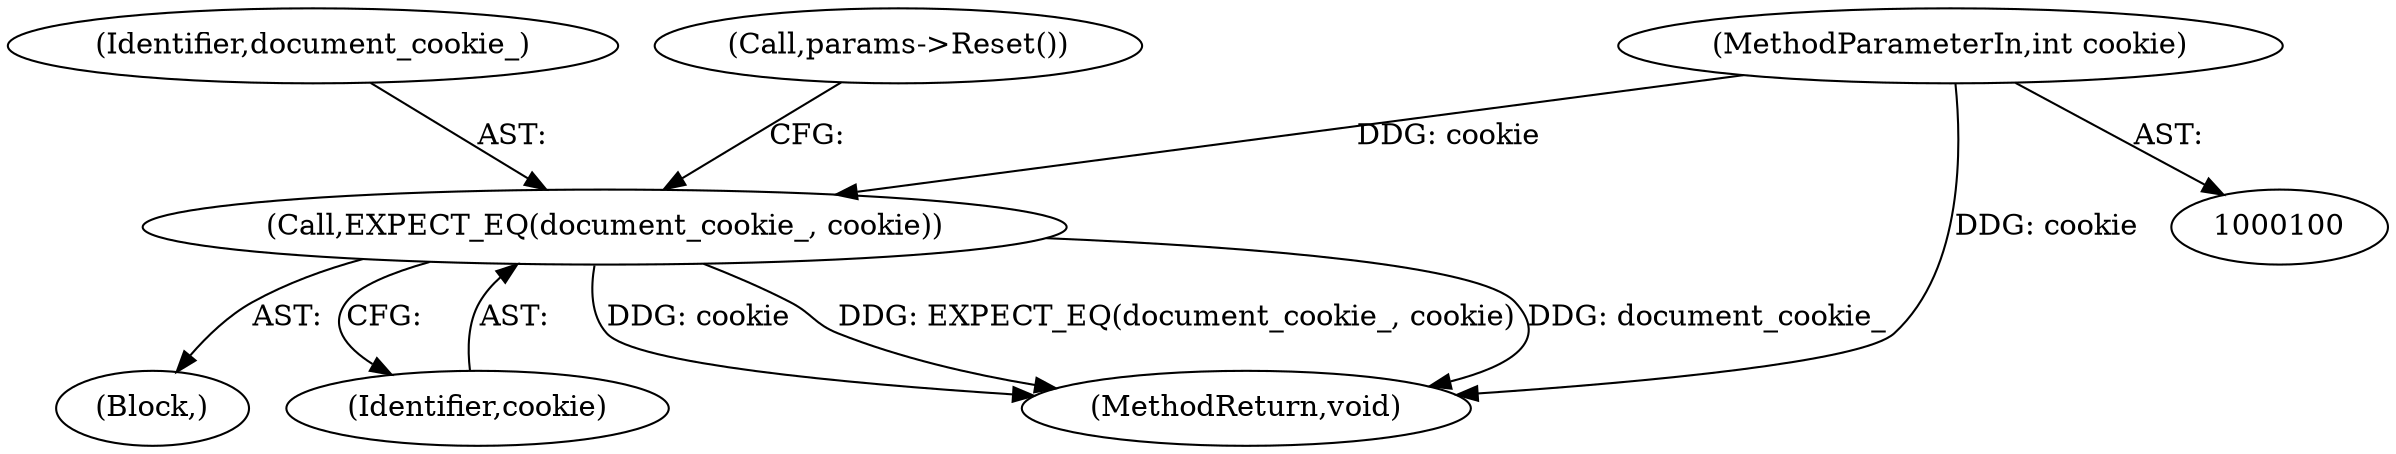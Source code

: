 digraph "1_Chrome_c7a90019bf7054145b11d2577b851cf2779d3d79_2@del" {
"1000105" [label="(Call,EXPECT_EQ(document_cookie_, cookie))"];
"1000101" [label="(MethodParameterIn,int cookie)"];
"1000104" [label="(Block,)"];
"1000107" [label="(Identifier,cookie)"];
"1000106" [label="(Identifier,document_cookie_)"];
"1000101" [label="(MethodParameterIn,int cookie)"];
"1000122" [label="(MethodReturn,void)"];
"1000105" [label="(Call,EXPECT_EQ(document_cookie_, cookie))"];
"1000108" [label="(Call,params->Reset())"];
"1000105" -> "1000104"  [label="AST: "];
"1000105" -> "1000107"  [label="CFG: "];
"1000106" -> "1000105"  [label="AST: "];
"1000107" -> "1000105"  [label="AST: "];
"1000108" -> "1000105"  [label="CFG: "];
"1000105" -> "1000122"  [label="DDG: cookie"];
"1000105" -> "1000122"  [label="DDG: EXPECT_EQ(document_cookie_, cookie)"];
"1000105" -> "1000122"  [label="DDG: document_cookie_"];
"1000101" -> "1000105"  [label="DDG: cookie"];
"1000101" -> "1000100"  [label="AST: "];
"1000101" -> "1000122"  [label="DDG: cookie"];
}
